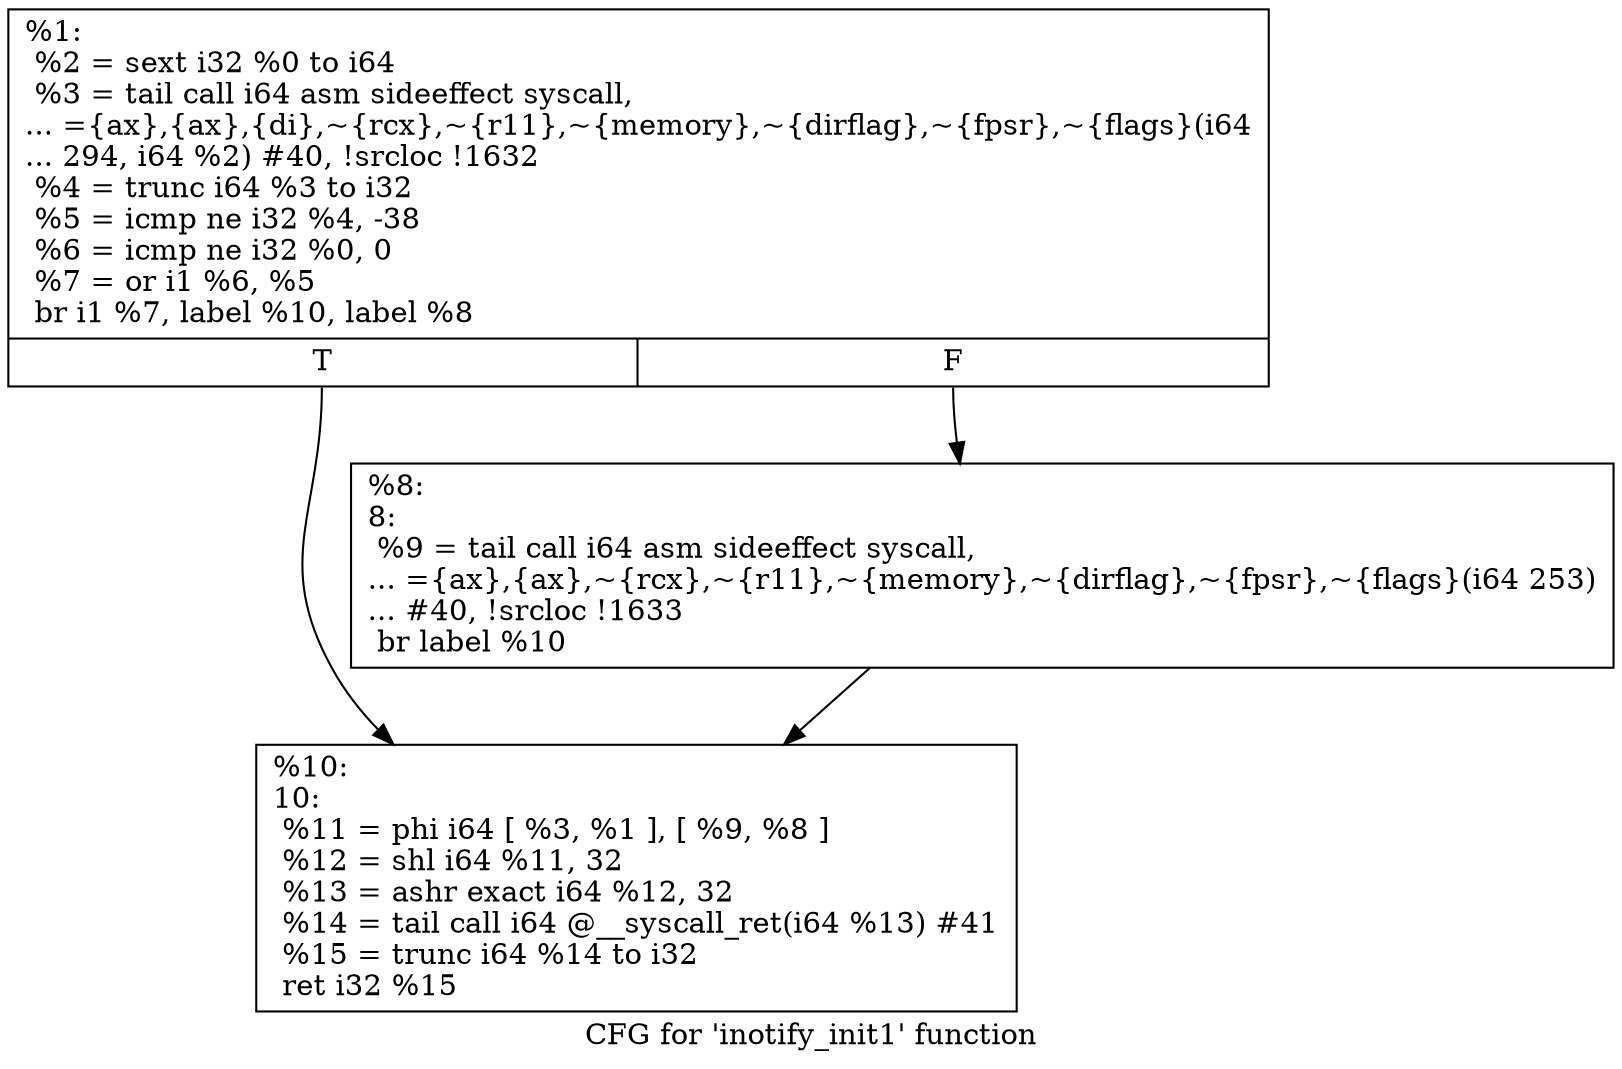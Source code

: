 digraph "CFG for 'inotify_init1' function" {
	label="CFG for 'inotify_init1' function";

	Node0x1fefe10 [shape=record,label="{%1:\l  %2 = sext i32 %0 to i64\l  %3 = tail call i64 asm sideeffect syscall,\l... =\{ax\},\{ax\},\{di\},~\{rcx\},~\{r11\},~\{memory\},~\{dirflag\},~\{fpsr\},~\{flags\}(i64\l... 294, i64 %2) #40, !srcloc !1632\l  %4 = trunc i64 %3 to i32\l  %5 = icmp ne i32 %4, -38\l  %6 = icmp ne i32 %0, 0\l  %7 = or i1 %6, %5\l  br i1 %7, label %10, label %8\l|{<s0>T|<s1>F}}"];
	Node0x1fefe10:s0 -> Node0x1fefeb0;
	Node0x1fefe10:s1 -> Node0x1fefe60;
	Node0x1fefe60 [shape=record,label="{%8:\l8:                                                \l  %9 = tail call i64 asm sideeffect syscall,\l... =\{ax\},\{ax\},~\{rcx\},~\{r11\},~\{memory\},~\{dirflag\},~\{fpsr\},~\{flags\}(i64 253)\l... #40, !srcloc !1633\l  br label %10\l}"];
	Node0x1fefe60 -> Node0x1fefeb0;
	Node0x1fefeb0 [shape=record,label="{%10:\l10:                                               \l  %11 = phi i64 [ %3, %1 ], [ %9, %8 ]\l  %12 = shl i64 %11, 32\l  %13 = ashr exact i64 %12, 32\l  %14 = tail call i64 @__syscall_ret(i64 %13) #41\l  %15 = trunc i64 %14 to i32\l  ret i32 %15\l}"];
}
